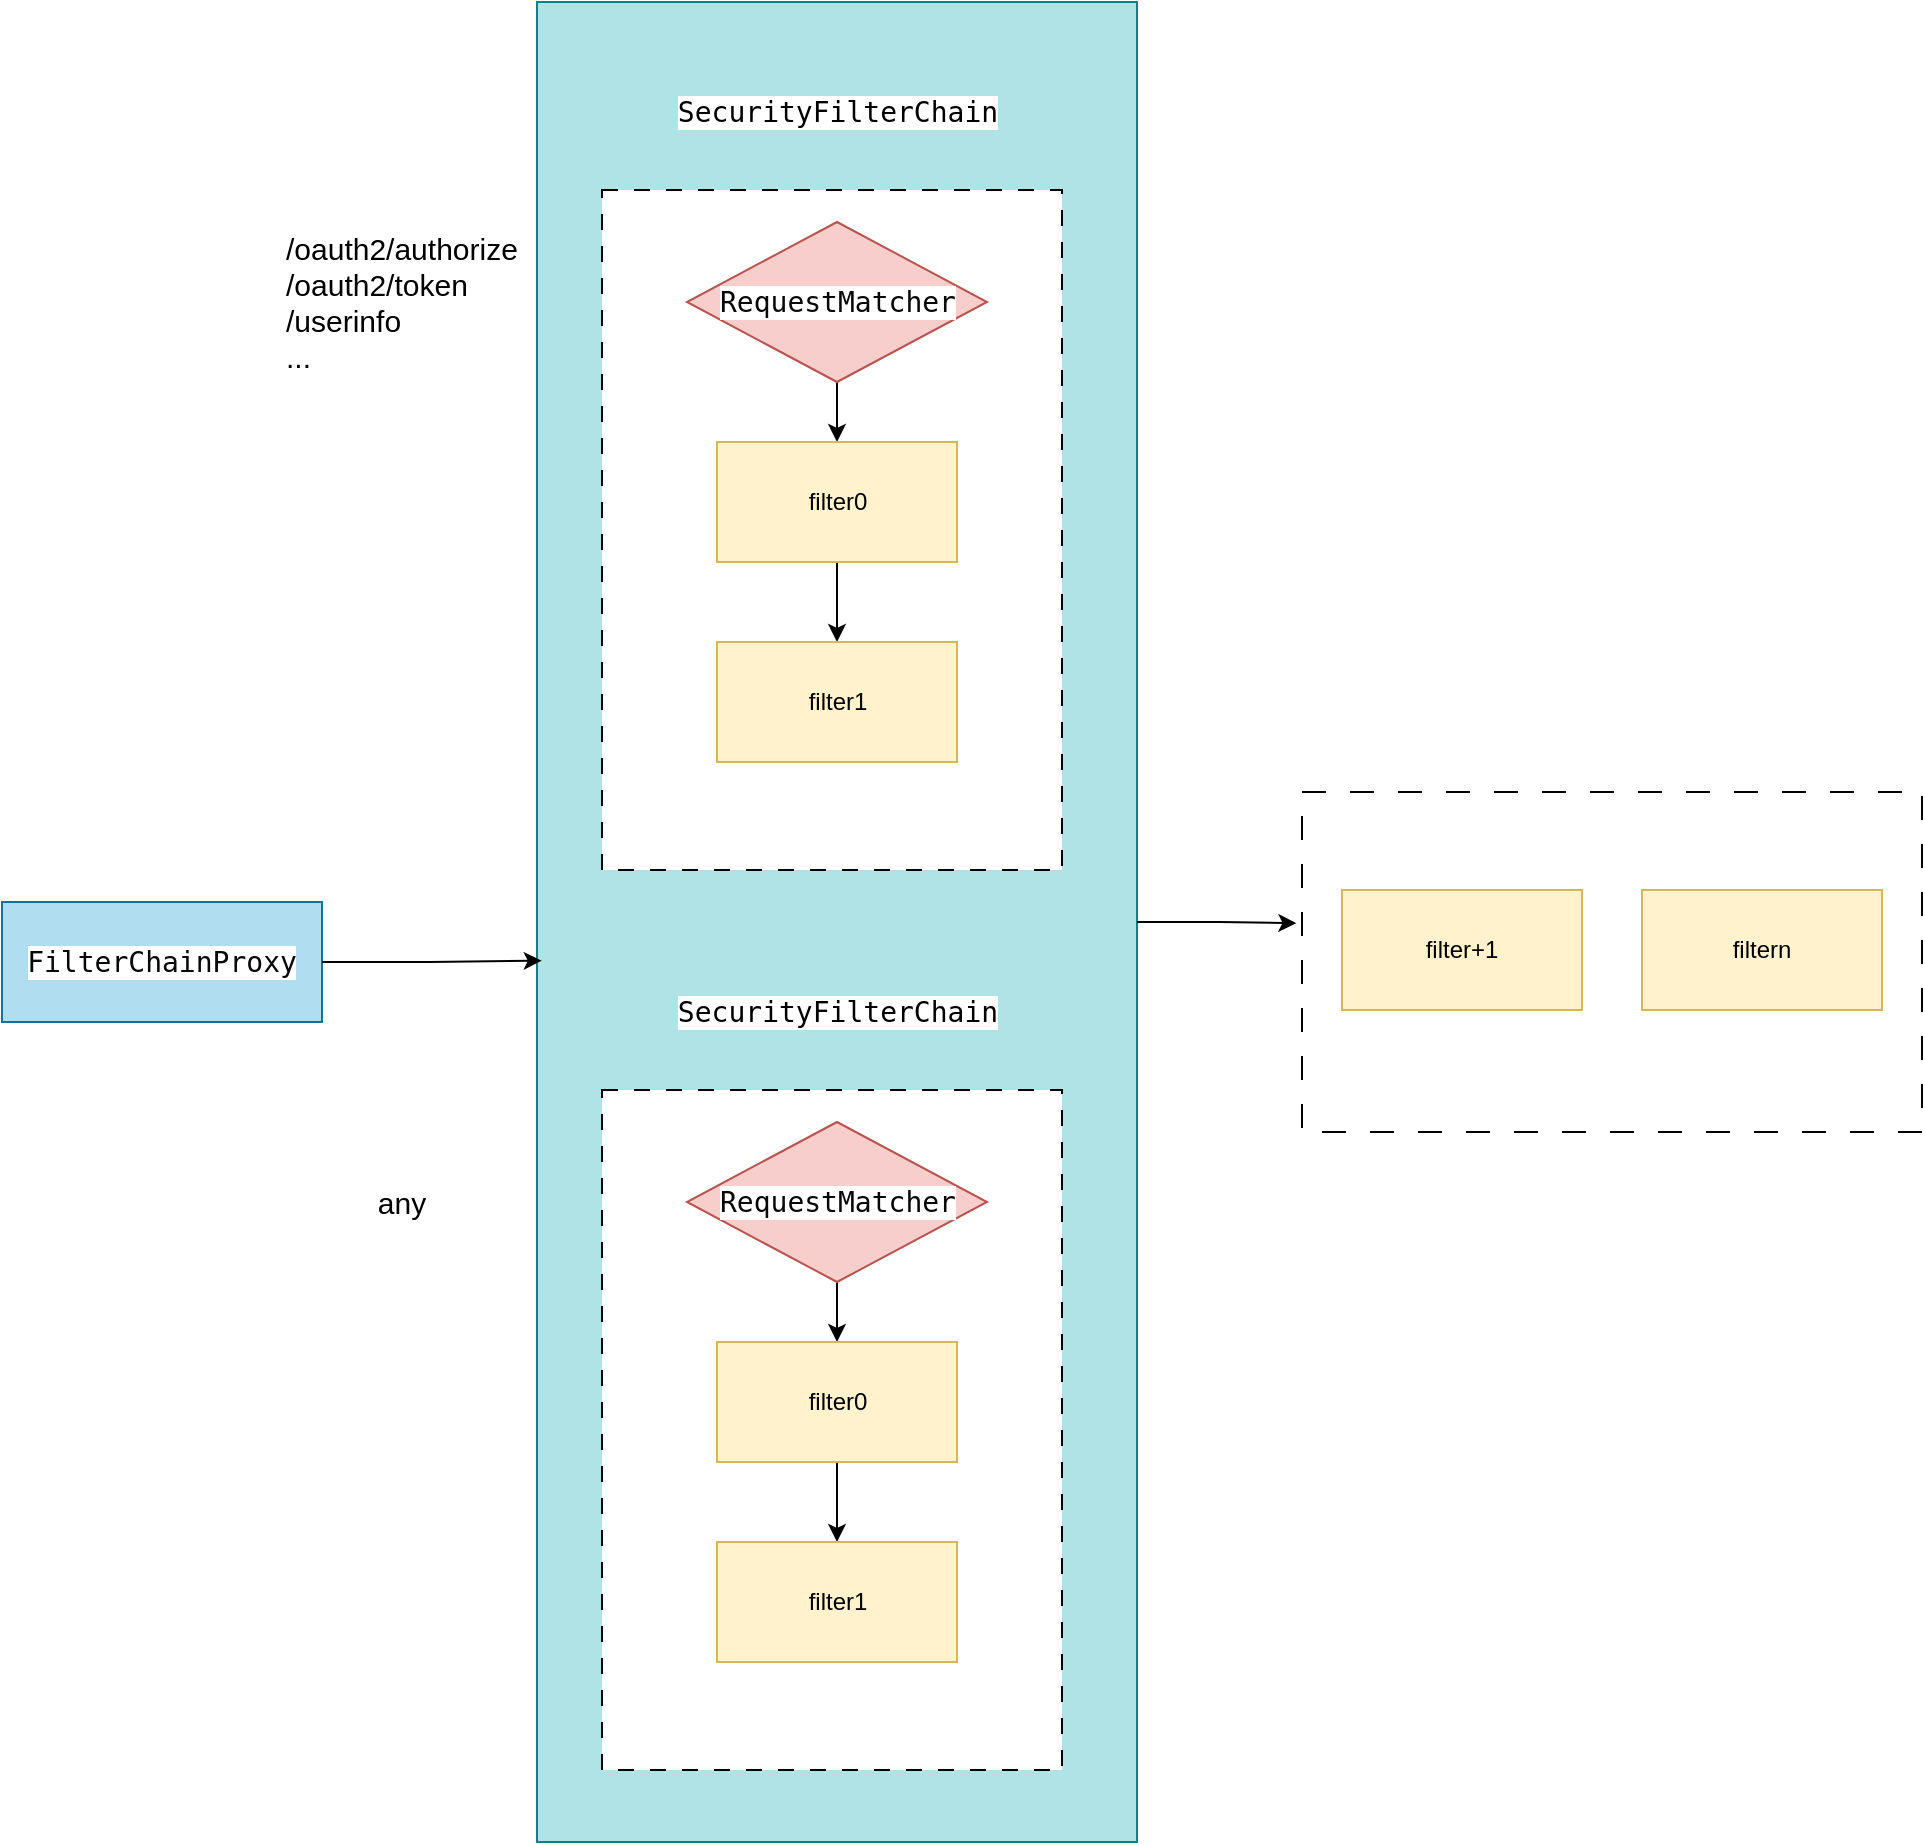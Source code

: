 <mxfile version="22.1.3" type="github">
  <diagram name="第 1 页" id="5Xy7R5RzK6usqsYoux-T">
    <mxGraphModel dx="1592" dy="877" grid="1" gridSize="10" guides="1" tooltips="1" connect="1" arrows="1" fold="1" page="1" pageScale="1" pageWidth="1169" pageHeight="827" math="0" shadow="0">
      <root>
        <mxCell id="0" />
        <mxCell id="1" parent="0" />
        <mxCell id="as25lxGhgL_D7r2I0-9d-35" value="" style="rounded=0;whiteSpace=wrap;html=1;dashed=1;dashPattern=12 12;" vertex="1" parent="1">
          <mxGeometry x="690" y="545" width="310" height="170" as="geometry" />
        </mxCell>
        <mxCell id="as25lxGhgL_D7r2I0-9d-27" value="" style="rounded=0;whiteSpace=wrap;html=1;fillColor=#b0e3e6;strokeColor=#0e8088;" vertex="1" parent="1">
          <mxGeometry x="307.5" y="150" width="300" height="920" as="geometry" />
        </mxCell>
        <mxCell id="as25lxGhgL_D7r2I0-9d-1" value="&lt;pre style=&quot;background-color:#ffffff;color:#080808;font-family:&#39;JetBrains Mono&#39;,monospace;font-size:10.5pt;&quot;&gt;FilterChainProxy&lt;/pre&gt;" style="rounded=0;whiteSpace=wrap;html=1;fillColor=#b1ddf0;strokeColor=#10739e;" vertex="1" parent="1">
          <mxGeometry x="40" y="600" width="160" height="60" as="geometry" />
        </mxCell>
        <mxCell id="as25lxGhgL_D7r2I0-9d-8" value="" style="rounded=0;whiteSpace=wrap;html=1;dashed=1;dashPattern=8 8;" vertex="1" parent="1">
          <mxGeometry x="340" y="244" width="230" height="340" as="geometry" />
        </mxCell>
        <mxCell id="as25lxGhgL_D7r2I0-9d-10" value="&lt;pre style=&quot;background-color:#ffffff;color:#080808;font-family:&#39;JetBrains Mono&#39;,monospace;font-size:10.5pt;&quot;&gt;&lt;span style=&quot;color:#000000;&quot;&gt;SecurityFilterChain&lt;/span&gt;&lt;/pre&gt;" style="text;html=1;strokeColor=none;fillColor=none;align=center;verticalAlign=middle;whiteSpace=wrap;rounded=0;" vertex="1" parent="1">
          <mxGeometry x="427.5" y="190" width="60" height="30" as="geometry" />
        </mxCell>
        <mxCell id="as25lxGhgL_D7r2I0-9d-18" style="edgeStyle=orthogonalEdgeStyle;rounded=0;orthogonalLoop=1;jettySize=auto;html=1;exitX=0.5;exitY=1;exitDx=0;exitDy=0;entryX=0.5;entryY=0;entryDx=0;entryDy=0;" edge="1" parent="1" source="as25lxGhgL_D7r2I0-9d-13" target="as25lxGhgL_D7r2I0-9d-16">
          <mxGeometry relative="1" as="geometry" />
        </mxCell>
        <mxCell id="as25lxGhgL_D7r2I0-9d-13" value="&lt;pre style=&quot;background-color:#ffffff;color:#080808;font-family:&#39;JetBrains Mono&#39;,monospace;font-size:10.5pt;&quot;&gt;RequestMatcher&lt;/pre&gt;" style="rhombus;whiteSpace=wrap;html=1;fillColor=#f8cecc;strokeColor=#b85450;" vertex="1" parent="1">
          <mxGeometry x="382.5" y="260" width="150" height="80" as="geometry" />
        </mxCell>
        <mxCell id="as25lxGhgL_D7r2I0-9d-19" style="edgeStyle=orthogonalEdgeStyle;rounded=0;orthogonalLoop=1;jettySize=auto;html=1;exitX=0.5;exitY=1;exitDx=0;exitDy=0;entryX=0.5;entryY=0;entryDx=0;entryDy=0;" edge="1" parent="1" source="as25lxGhgL_D7r2I0-9d-16" target="as25lxGhgL_D7r2I0-9d-17">
          <mxGeometry relative="1" as="geometry" />
        </mxCell>
        <mxCell id="as25lxGhgL_D7r2I0-9d-16" value="filter0" style="rounded=0;whiteSpace=wrap;html=1;fillColor=#fff2cc;strokeColor=#d6b656;" vertex="1" parent="1">
          <mxGeometry x="397.5" y="370" width="120" height="60" as="geometry" />
        </mxCell>
        <mxCell id="as25lxGhgL_D7r2I0-9d-17" value="filter1" style="rounded=0;whiteSpace=wrap;html=1;fillColor=#fff2cc;strokeColor=#d6b656;" vertex="1" parent="1">
          <mxGeometry x="397.5" y="470" width="120" height="60" as="geometry" />
        </mxCell>
        <mxCell id="as25lxGhgL_D7r2I0-9d-20" value="" style="rounded=0;whiteSpace=wrap;html=1;dashed=1;dashPattern=8 8;" vertex="1" parent="1">
          <mxGeometry x="340" y="694" width="230" height="340" as="geometry" />
        </mxCell>
        <mxCell id="as25lxGhgL_D7r2I0-9d-21" value="&lt;pre style=&quot;background-color:#ffffff;color:#080808;font-family:&#39;JetBrains Mono&#39;,monospace;font-size:10.5pt;&quot;&gt;&lt;span style=&quot;color:#000000;&quot;&gt;SecurityFilterChain&lt;/span&gt;&lt;/pre&gt;" style="text;html=1;strokeColor=none;fillColor=none;align=center;verticalAlign=middle;whiteSpace=wrap;rounded=0;" vertex="1" parent="1">
          <mxGeometry x="427.5" y="640" width="60" height="30" as="geometry" />
        </mxCell>
        <mxCell id="as25lxGhgL_D7r2I0-9d-22" style="edgeStyle=orthogonalEdgeStyle;rounded=0;orthogonalLoop=1;jettySize=auto;html=1;exitX=0.5;exitY=1;exitDx=0;exitDy=0;entryX=0.5;entryY=0;entryDx=0;entryDy=0;" edge="1" parent="1" source="as25lxGhgL_D7r2I0-9d-23" target="as25lxGhgL_D7r2I0-9d-25">
          <mxGeometry relative="1" as="geometry" />
        </mxCell>
        <mxCell id="as25lxGhgL_D7r2I0-9d-23" value="&lt;pre style=&quot;background-color:#ffffff;color:#080808;font-family:&#39;JetBrains Mono&#39;,monospace;font-size:10.5pt;&quot;&gt;RequestMatcher&lt;/pre&gt;" style="rhombus;whiteSpace=wrap;html=1;fillColor=#f8cecc;strokeColor=#b85450;" vertex="1" parent="1">
          <mxGeometry x="382.5" y="710" width="150" height="80" as="geometry" />
        </mxCell>
        <mxCell id="as25lxGhgL_D7r2I0-9d-24" style="edgeStyle=orthogonalEdgeStyle;rounded=0;orthogonalLoop=1;jettySize=auto;html=1;exitX=0.5;exitY=1;exitDx=0;exitDy=0;entryX=0.5;entryY=0;entryDx=0;entryDy=0;" edge="1" parent="1" source="as25lxGhgL_D7r2I0-9d-25" target="as25lxGhgL_D7r2I0-9d-26">
          <mxGeometry relative="1" as="geometry" />
        </mxCell>
        <mxCell id="as25lxGhgL_D7r2I0-9d-25" value="filter0" style="rounded=0;whiteSpace=wrap;html=1;fillColor=#fff2cc;strokeColor=#d6b656;" vertex="1" parent="1">
          <mxGeometry x="397.5" y="820" width="120" height="60" as="geometry" />
        </mxCell>
        <mxCell id="as25lxGhgL_D7r2I0-9d-26" value="filter1" style="rounded=0;whiteSpace=wrap;html=1;fillColor=#fff2cc;strokeColor=#d6b656;" vertex="1" parent="1">
          <mxGeometry x="397.5" y="920" width="120" height="60" as="geometry" />
        </mxCell>
        <mxCell id="as25lxGhgL_D7r2I0-9d-30" value="/oauth2/authorize&lt;br style=&quot;font-size: 15px;&quot;&gt;&lt;div style=&quot;font-size: 15px;&quot;&gt;&lt;span style=&quot;background-color: initial; font-size: 15px;&quot;&gt;/oauth2/token&lt;/span&gt;&lt;/div&gt;/userinfo&lt;br&gt;..." style="text;html=1;strokeColor=none;fillColor=none;align=left;verticalAlign=middle;whiteSpace=wrap;rounded=0;fontSize=15;" vertex="1" parent="1">
          <mxGeometry x="180" y="255.5" width="170" height="89" as="geometry" />
        </mxCell>
        <mxCell id="as25lxGhgL_D7r2I0-9d-31" value="any" style="text;html=1;strokeColor=none;fillColor=none;align=center;verticalAlign=middle;whiteSpace=wrap;rounded=0;fontSize=15;" vertex="1" parent="1">
          <mxGeometry x="210" y="735" width="60" height="30" as="geometry" />
        </mxCell>
        <mxCell id="as25lxGhgL_D7r2I0-9d-32" style="edgeStyle=orthogonalEdgeStyle;rounded=0;orthogonalLoop=1;jettySize=auto;html=1;entryX=0.008;entryY=0.521;entryDx=0;entryDy=0;entryPerimeter=0;" edge="1" parent="1" source="as25lxGhgL_D7r2I0-9d-1" target="as25lxGhgL_D7r2I0-9d-27">
          <mxGeometry relative="1" as="geometry" />
        </mxCell>
        <mxCell id="as25lxGhgL_D7r2I0-9d-33" value="filter+1" style="rounded=0;whiteSpace=wrap;html=1;fillColor=#fff2cc;strokeColor=#d6b656;" vertex="1" parent="1">
          <mxGeometry x="710" y="594" width="120" height="60" as="geometry" />
        </mxCell>
        <mxCell id="as25lxGhgL_D7r2I0-9d-34" value="filtern" style="rounded=0;whiteSpace=wrap;html=1;fillColor=#fff2cc;strokeColor=#d6b656;" vertex="1" parent="1">
          <mxGeometry x="860" y="594" width="120" height="60" as="geometry" />
        </mxCell>
        <mxCell id="as25lxGhgL_D7r2I0-9d-37" style="edgeStyle=orthogonalEdgeStyle;rounded=0;orthogonalLoop=1;jettySize=auto;html=1;entryX=-0.009;entryY=0.386;entryDx=0;entryDy=0;entryPerimeter=0;" edge="1" parent="1" source="as25lxGhgL_D7r2I0-9d-27" target="as25lxGhgL_D7r2I0-9d-35">
          <mxGeometry relative="1" as="geometry" />
        </mxCell>
      </root>
    </mxGraphModel>
  </diagram>
</mxfile>
